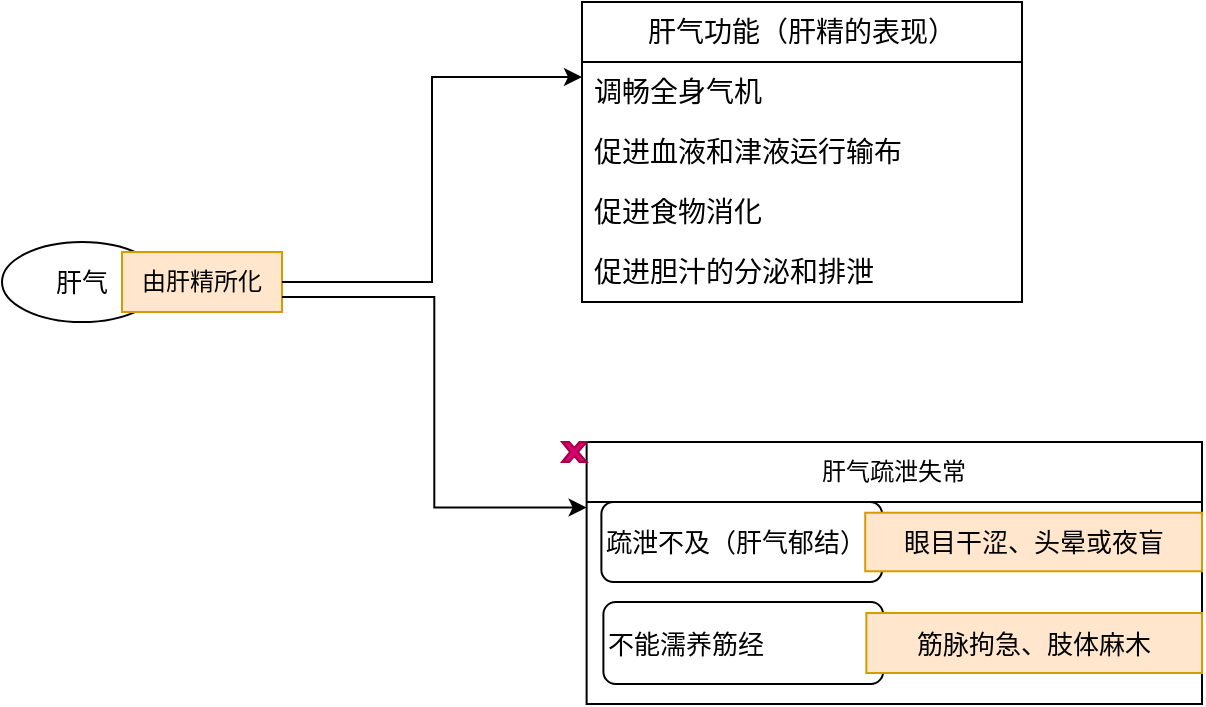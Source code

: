 <mxfile version="22.1.17" type="github">
  <diagram name="第 1 页" id="DiqK2zHsX7JkeJQSn5oS">
    <mxGraphModel dx="1050" dy="557" grid="1" gridSize="10" guides="1" tooltips="1" connect="1" arrows="1" fold="1" page="1" pageScale="1" pageWidth="827" pageHeight="1169" math="0" shadow="0">
      <root>
        <mxCell id="0" />
        <mxCell id="1" parent="0" />
        <mxCell id="CABZNRvn-cbEBmHOcwjS-1" value="" style="group" vertex="1" connectable="0" parent="1">
          <mxGeometry x="180" y="220" width="140" height="40" as="geometry" />
        </mxCell>
        <mxCell id="CABZNRvn-cbEBmHOcwjS-2" value="肝气" style="ellipse;whiteSpace=wrap;html=1;fontSize=13;" vertex="1" parent="CABZNRvn-cbEBmHOcwjS-1">
          <mxGeometry width="80" height="40" as="geometry" />
        </mxCell>
        <mxCell id="CABZNRvn-cbEBmHOcwjS-3" value="" style="endArrow=classic;html=1;rounded=0;exitX=1;exitY=0.5;exitDx=0;exitDy=0;" edge="1" parent="CABZNRvn-cbEBmHOcwjS-1" source="CABZNRvn-cbEBmHOcwjS-2" target="CABZNRvn-cbEBmHOcwjS-4">
          <mxGeometry width="50" height="50" relative="1" as="geometry">
            <mxPoint x="127" y="21" as="sourcePoint" />
            <mxPoint x="272" y="20" as="targetPoint" />
          </mxGeometry>
        </mxCell>
        <mxCell id="CABZNRvn-cbEBmHOcwjS-4" value="由肝精所化" style="text;html=1;strokeColor=#d79b00;fillColor=#ffe6cc;align=center;verticalAlign=middle;whiteSpace=wrap;rounded=0;" vertex="1" parent="CABZNRvn-cbEBmHOcwjS-1">
          <mxGeometry x="60" y="5" width="80" height="30" as="geometry" />
        </mxCell>
        <mxCell id="CABZNRvn-cbEBmHOcwjS-5" value="肝气功能（肝精的表现）" style="swimlane;fontStyle=0;childLayout=stackLayout;horizontal=1;startSize=30;horizontalStack=0;resizeParent=1;resizeParentMax=0;resizeLast=0;collapsible=1;marginBottom=0;whiteSpace=wrap;html=1;fontSize=14;" vertex="1" parent="1">
          <mxGeometry x="470" y="100" width="220" height="150" as="geometry" />
        </mxCell>
        <mxCell id="CABZNRvn-cbEBmHOcwjS-6" value="调畅全身气机" style="text;strokeColor=none;fillColor=none;align=left;verticalAlign=middle;spacingLeft=4;spacingRight=4;overflow=hidden;points=[[0,0.5],[1,0.5]];portConstraint=eastwest;rotatable=0;whiteSpace=wrap;html=1;fontSize=14;" vertex="1" parent="CABZNRvn-cbEBmHOcwjS-5">
          <mxGeometry y="30" width="220" height="30" as="geometry" />
        </mxCell>
        <mxCell id="CABZNRvn-cbEBmHOcwjS-7" value="促进血液和津液运行输布" style="text;strokeColor=none;fillColor=none;align=left;verticalAlign=middle;spacingLeft=4;spacingRight=4;overflow=hidden;points=[[0,0.5],[1,0.5]];portConstraint=eastwest;rotatable=0;whiteSpace=wrap;html=1;fontSize=14;" vertex="1" parent="CABZNRvn-cbEBmHOcwjS-5">
          <mxGeometry y="60" width="220" height="30" as="geometry" />
        </mxCell>
        <mxCell id="CABZNRvn-cbEBmHOcwjS-20" value="促进食物消化" style="text;strokeColor=none;fillColor=none;align=left;verticalAlign=middle;spacingLeft=4;spacingRight=4;overflow=hidden;points=[[0,0.5],[1,0.5]];portConstraint=eastwest;rotatable=0;whiteSpace=wrap;html=1;fontSize=14;" vertex="1" parent="CABZNRvn-cbEBmHOcwjS-5">
          <mxGeometry y="90" width="220" height="30" as="geometry" />
        </mxCell>
        <mxCell id="CABZNRvn-cbEBmHOcwjS-8" value="促进胆汁的分泌和排泄" style="text;strokeColor=none;fillColor=none;align=left;verticalAlign=middle;spacingLeft=4;spacingRight=4;overflow=hidden;points=[[0,0.5],[1,0.5]];portConstraint=eastwest;rotatable=0;whiteSpace=wrap;html=1;fontSize=14;" vertex="1" parent="CABZNRvn-cbEBmHOcwjS-5">
          <mxGeometry y="120" width="220" height="30" as="geometry" />
        </mxCell>
        <mxCell id="CABZNRvn-cbEBmHOcwjS-9" style="edgeStyle=orthogonalEdgeStyle;rounded=0;orthogonalLoop=1;jettySize=auto;html=1;exitX=1;exitY=0.5;exitDx=0;exitDy=0;entryX=0;entryY=0.25;entryDx=0;entryDy=0;" edge="1" parent="1" source="CABZNRvn-cbEBmHOcwjS-4" target="CABZNRvn-cbEBmHOcwjS-5">
          <mxGeometry relative="1" as="geometry" />
        </mxCell>
        <mxCell id="CABZNRvn-cbEBmHOcwjS-10" value="" style="group" vertex="1" connectable="0" parent="1">
          <mxGeometry x="460" y="320" width="320" height="131" as="geometry" />
        </mxCell>
        <mxCell id="CABZNRvn-cbEBmHOcwjS-11" value="肝气疏泄失常" style="swimlane;fontStyle=0;childLayout=stackLayout;horizontal=1;startSize=30;horizontalStack=0;resizeParent=1;resizeParentMax=0;resizeLast=0;collapsible=1;marginBottom=0;whiteSpace=wrap;html=1;" vertex="1" parent="CABZNRvn-cbEBmHOcwjS-10">
          <mxGeometry x="12.308" width="307.692" height="131" as="geometry" />
        </mxCell>
        <mxCell id="CABZNRvn-cbEBmHOcwjS-12" value="" style="group;fontSize=13;align=left;" vertex="1" connectable="0" parent="CABZNRvn-cbEBmHOcwjS-11">
          <mxGeometry y="30" width="307.692" height="101" as="geometry" />
        </mxCell>
        <mxCell id="CABZNRvn-cbEBmHOcwjS-13" value="" style="group" vertex="1" connectable="0" parent="CABZNRvn-cbEBmHOcwjS-12">
          <mxGeometry x="7.385" width="300.308" height="40" as="geometry" />
        </mxCell>
        <mxCell id="CABZNRvn-cbEBmHOcwjS-14" value="疏泄不及（肝气郁结）" style="rounded=1;whiteSpace=wrap;html=1;fontSize=13;align=left;" vertex="1" parent="CABZNRvn-cbEBmHOcwjS-13">
          <mxGeometry width="140.331" height="40" as="geometry" />
        </mxCell>
        <mxCell id="CABZNRvn-cbEBmHOcwjS-15" value="眼目干涩、头晕或夜盲" style="text;html=1;strokeColor=#d79b00;fillColor=#ffe6cc;align=center;verticalAlign=middle;whiteSpace=wrap;rounded=0;fontSize=13;" vertex="1" parent="CABZNRvn-cbEBmHOcwjS-13">
          <mxGeometry x="131.911" y="5.366" width="168.397" height="29.268" as="geometry" />
        </mxCell>
        <mxCell id="CABZNRvn-cbEBmHOcwjS-16" value="" style="group;fontSize=13;align=left;" vertex="1" connectable="0" parent="CABZNRvn-cbEBmHOcwjS-12">
          <mxGeometry y="50" width="307.692" height="41" as="geometry" />
        </mxCell>
        <mxCell id="CABZNRvn-cbEBmHOcwjS-17" value="不能濡养筋经" style="rounded=1;whiteSpace=wrap;html=1;fontSize=13;align=left;" vertex="1" parent="CABZNRvn-cbEBmHOcwjS-16">
          <mxGeometry x="8.392" width="139.86" height="41" as="geometry" />
        </mxCell>
        <mxCell id="CABZNRvn-cbEBmHOcwjS-18" value="筋脉拘急、肢体麻木" style="text;html=1;strokeColor=#d79b00;fillColor=#ffe6cc;align=center;verticalAlign=middle;whiteSpace=wrap;rounded=0;fontSize=13;" vertex="1" parent="CABZNRvn-cbEBmHOcwjS-16">
          <mxGeometry x="139.86" y="5.5" width="167.832" height="30" as="geometry" />
        </mxCell>
        <mxCell id="CABZNRvn-cbEBmHOcwjS-19" value="" style="verticalLabelPosition=bottom;verticalAlign=top;html=1;shape=mxgraph.basic.x;fontColor=#ffffff;fillColor=#d80073;strokeColor=#A50040;" vertex="1" parent="CABZNRvn-cbEBmHOcwjS-10">
          <mxGeometry width="12.308" height="10" as="geometry" />
        </mxCell>
        <mxCell id="CABZNRvn-cbEBmHOcwjS-21" style="edgeStyle=orthogonalEdgeStyle;rounded=0;orthogonalLoop=1;jettySize=auto;html=1;exitX=1;exitY=0.75;exitDx=0;exitDy=0;entryX=0;entryY=0.25;entryDx=0;entryDy=0;" edge="1" parent="1" source="CABZNRvn-cbEBmHOcwjS-4" target="CABZNRvn-cbEBmHOcwjS-11">
          <mxGeometry relative="1" as="geometry" />
        </mxCell>
      </root>
    </mxGraphModel>
  </diagram>
</mxfile>
